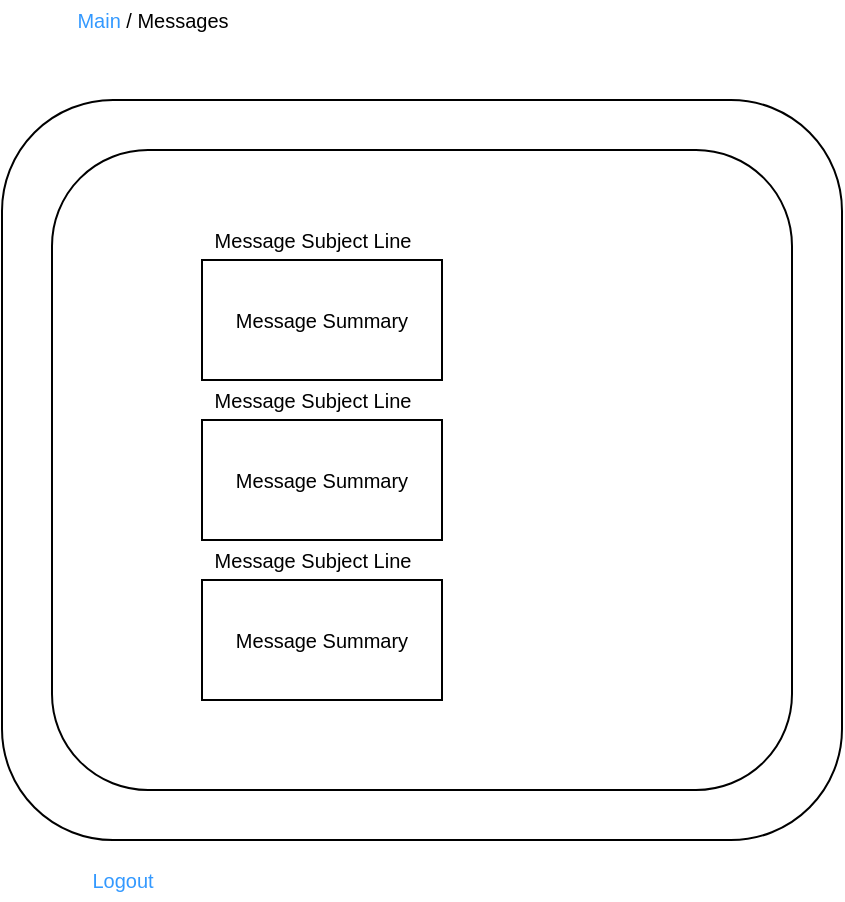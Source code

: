 <mxfile version="13.8.0" type="device"><diagram id="jDJMxL6eS02DJ5hJwzpw" name="Page-1"><mxGraphModel dx="2062" dy="1065" grid="1" gridSize="10" guides="1" tooltips="1" connect="1" arrows="1" fold="1" page="1" pageScale="1" pageWidth="850" pageHeight="1100" math="0" shadow="0"><root><mxCell id="0"/><mxCell id="1" parent="0"/><mxCell id="QG4gdQxwuipFmQHxUVYQ-2" value="" style="rounded=1;whiteSpace=wrap;html=1;" vertex="1" parent="1"><mxGeometry x="230" y="300" width="420" height="370" as="geometry"/></mxCell><mxCell id="QG4gdQxwuipFmQHxUVYQ-3" value="" style="rounded=1;whiteSpace=wrap;html=1;" vertex="1" parent="1"><mxGeometry x="255" y="325" width="370" height="320" as="geometry"/></mxCell><mxCell id="QG4gdQxwuipFmQHxUVYQ-5" value="&lt;font color=&quot;#3399ff&quot;&gt;Main &lt;/font&gt;/ Messages" style="text;html=1;align=center;verticalAlign=middle;resizable=0;points=[];autosize=1;fontSize=10;" vertex="1" parent="1"><mxGeometry x="260" y="250" width="90" height="20" as="geometry"/></mxCell><mxCell id="QG4gdQxwuipFmQHxUVYQ-6" value="&lt;font color=&quot;#3399ff&quot;&gt;Logout&lt;/font&gt;" style="text;html=1;align=center;verticalAlign=middle;resizable=0;points=[];autosize=1;fontSize=10;" vertex="1" parent="1"><mxGeometry x="265" y="680" width="50" height="20" as="geometry"/></mxCell><mxCell id="QG4gdQxwuipFmQHxUVYQ-7" value="Message Summary" style="rounded=0;whiteSpace=wrap;html=1;fontSize=10;" vertex="1" parent="1"><mxGeometry x="330" y="380" width="120" height="60" as="geometry"/></mxCell><mxCell id="QG4gdQxwuipFmQHxUVYQ-10" value="Message Subject Line" style="text;html=1;align=center;verticalAlign=middle;resizable=0;points=[];autosize=1;fontSize=10;" vertex="1" parent="1"><mxGeometry x="330" y="360" width="110" height="20" as="geometry"/></mxCell><mxCell id="QG4gdQxwuipFmQHxUVYQ-11" value="Message Summary" style="rounded=0;whiteSpace=wrap;html=1;fontSize=10;" vertex="1" parent="1"><mxGeometry x="330" y="460" width="120" height="60" as="geometry"/></mxCell><mxCell id="QG4gdQxwuipFmQHxUVYQ-12" value="Message Subject Line" style="text;html=1;align=center;verticalAlign=middle;resizable=0;points=[];autosize=1;fontSize=10;" vertex="1" parent="1"><mxGeometry x="330" y="440" width="110" height="20" as="geometry"/></mxCell><mxCell id="QG4gdQxwuipFmQHxUVYQ-13" value="Message Summary" style="rounded=0;whiteSpace=wrap;html=1;fontSize=10;" vertex="1" parent="1"><mxGeometry x="330" y="540" width="120" height="60" as="geometry"/></mxCell><mxCell id="QG4gdQxwuipFmQHxUVYQ-14" value="Message Subject Line" style="text;html=1;align=center;verticalAlign=middle;resizable=0;points=[];autosize=1;fontSize=10;" vertex="1" parent="1"><mxGeometry x="330" y="520" width="110" height="20" as="geometry"/></mxCell></root></mxGraphModel></diagram></mxfile>